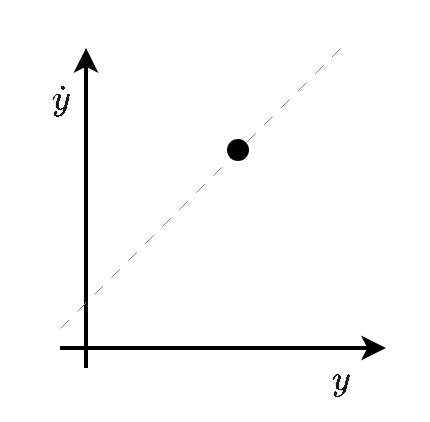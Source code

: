 <mxfile version="22.0.2" type="device">
  <diagram id="eOFOYFhU0GsHmSKvHhCn" name="Pagina-1">
    <mxGraphModel dx="628" dy="462" grid="1" gridSize="10" guides="1" tooltips="1" connect="1" arrows="1" fold="1" page="1" pageScale="1" pageWidth="827" pageHeight="1169" math="1" shadow="0">
      <root>
        <mxCell id="0" />
        <mxCell id="1" parent="0" />
        <mxCell id="-Wk1aWWQlNWJjsIihzdT-8" value="" style="whiteSpace=wrap;html=1;aspect=fixed;strokeColor=none;" parent="1" vertex="1">
          <mxGeometry x="374" y="296" width="210" height="210" as="geometry" />
        </mxCell>
        <mxCell id="-Wk1aWWQlNWJjsIihzdT-1" value="" style="endArrow=classic;html=1;rounded=0;fontSize=25;fontColor=#1A1A1A;strokeWidth=2;" parent="1" edge="1">
          <mxGeometry width="50" height="50" relative="1" as="geometry">
            <mxPoint x="400" y="470" as="sourcePoint" />
            <mxPoint x="563" y="470" as="targetPoint" />
          </mxGeometry>
        </mxCell>
        <mxCell id="-Wk1aWWQlNWJjsIihzdT-2" value="" style="endArrow=classic;html=1;rounded=0;fontSize=25;fontColor=#1A1A1A;strokeWidth=2;" parent="1" edge="1">
          <mxGeometry width="50" height="50" relative="1" as="geometry">
            <mxPoint x="413" y="480" as="sourcePoint" />
            <mxPoint x="413" y="320" as="targetPoint" />
          </mxGeometry>
        </mxCell>
        <mxCell id="-Wk1aWWQlNWJjsIihzdT-3" value="$$y$$" style="text;html=1;strokeColor=none;fillColor=none;align=center;verticalAlign=middle;whiteSpace=wrap;rounded=0;fontSize=15;fontColor=#1A1A1A;" parent="1" vertex="1">
          <mxGeometry x="510" y="470" width="60" height="30" as="geometry" />
        </mxCell>
        <mxCell id="-Wk1aWWQlNWJjsIihzdT-7" value="" style="endArrow=none;dashed=1;html=1;strokeWidth=0.5;rounded=0;dashPattern=12 12;strokeColor=#808080;" parent="1" edge="1">
          <mxGeometry width="50" height="50" relative="1" as="geometry">
            <mxPoint x="400" y="460" as="sourcePoint" />
            <mxPoint x="540" y="320" as="targetPoint" />
          </mxGeometry>
        </mxCell>
        <mxCell id="-Wk1aWWQlNWJjsIihzdT-5" value="" style="ellipse;whiteSpace=wrap;html=1;aspect=fixed;fillColor=#000000;" parent="1" vertex="1">
          <mxGeometry x="484" y="366" width="10" height="10" as="geometry" />
        </mxCell>
        <mxCell id="-Wk1aWWQlNWJjsIihzdT-6" value="$$\dot y$$" style="text;html=1;strokeColor=none;fillColor=none;align=center;verticalAlign=middle;whiteSpace=wrap;rounded=0;fontSize=15;fontColor=#1A1A1A;" parent="1" vertex="1">
          <mxGeometry x="370" y="330" width="60" height="30" as="geometry" />
        </mxCell>
      </root>
    </mxGraphModel>
  </diagram>
</mxfile>
